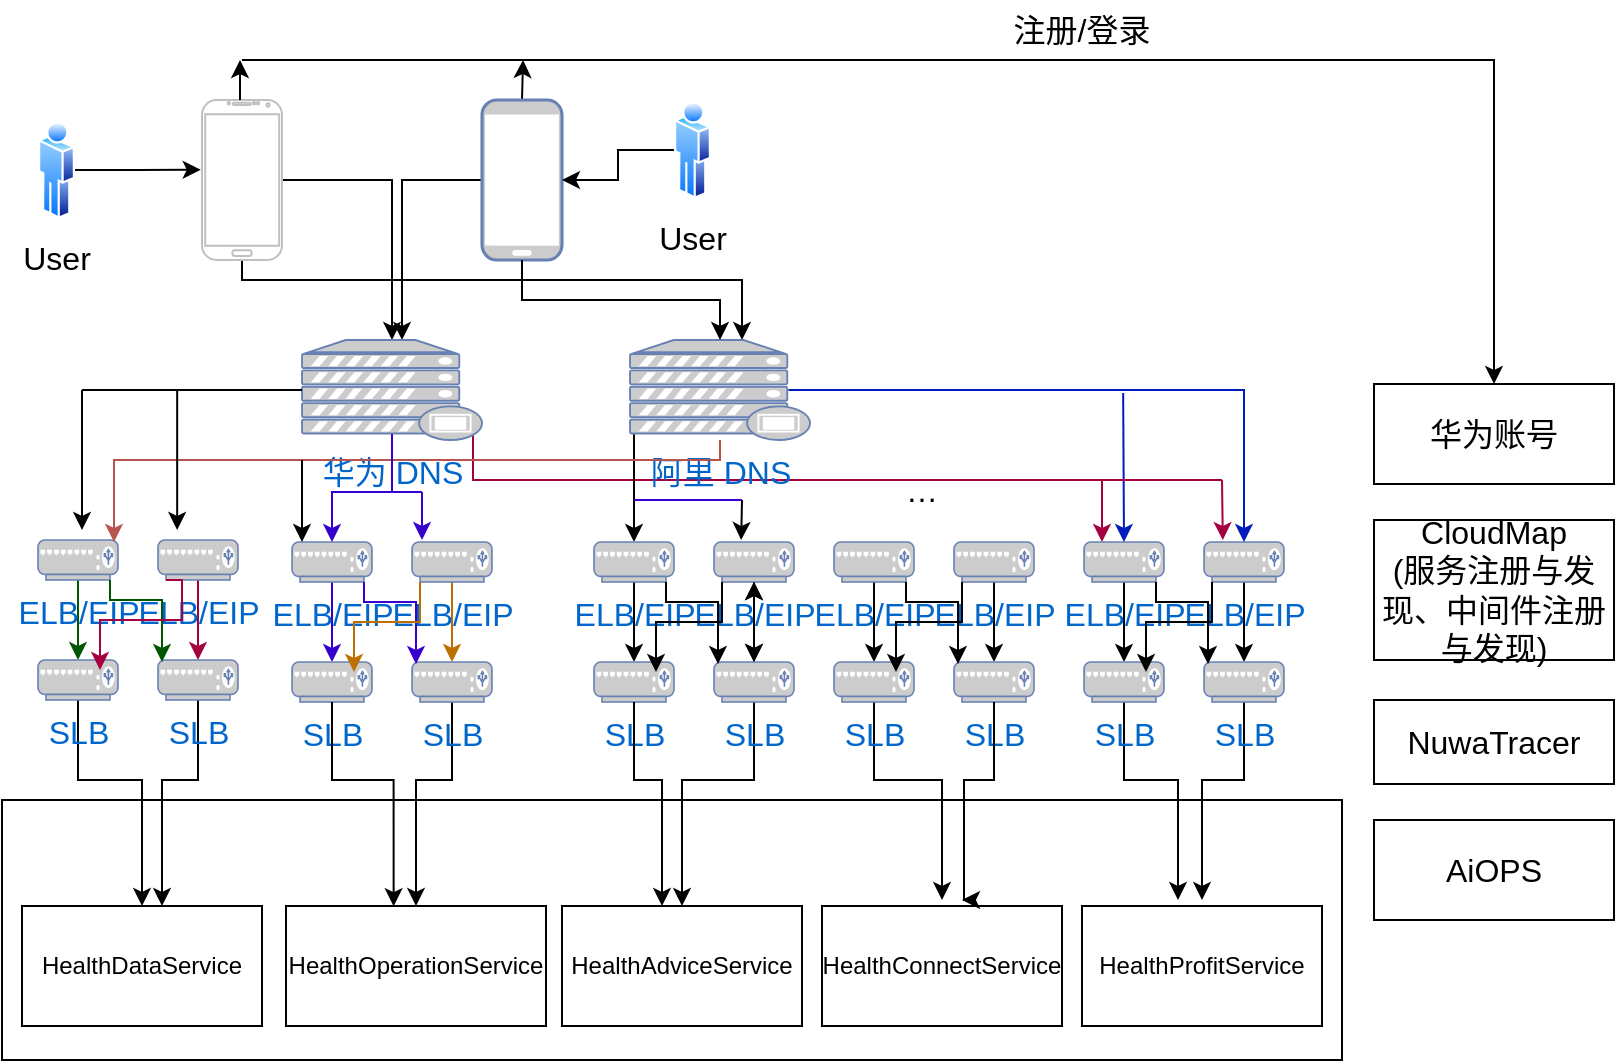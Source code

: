 <mxfile version="23.0.0" type="github">
  <diagram name="第 1 页" id="JbuPutZytbCK25REN7PR">
    <mxGraphModel dx="946" dy="1782" grid="1" gridSize="10" guides="1" tooltips="1" connect="1" arrows="1" fold="1" page="1" pageScale="1" pageWidth="827" pageHeight="1169" math="0" shadow="0">
      <root>
        <mxCell id="0" />
        <mxCell id="1" parent="0" />
        <mxCell id="YvnnRUKu41tw3babr-Li-1" value="" style="rounded=0;whiteSpace=wrap;html=1;fontSize=16;" vertex="1" parent="1">
          <mxGeometry x="10" y="360" width="670" height="130" as="geometry" />
        </mxCell>
        <mxCell id="YvnnRUKu41tw3babr-Li-2" value="华为账号" style="rounded=0;whiteSpace=wrap;html=1;fontSize=16;" vertex="1" parent="1">
          <mxGeometry x="696" y="152" width="120" height="50" as="geometry" />
        </mxCell>
        <mxCell id="YvnnRUKu41tw3babr-Li-3" value="HealthDataService" style="rounded=0;whiteSpace=wrap;html=1;fontSize=12;" vertex="1" parent="1">
          <mxGeometry x="20" y="413" width="120" height="60" as="geometry" />
        </mxCell>
        <mxCell id="YvnnRUKu41tw3babr-Li-4" value="HealthOperationService" style="rounded=0;whiteSpace=wrap;html=1;fontSize=12;" vertex="1" parent="1">
          <mxGeometry x="152" y="413" width="130" height="60" as="geometry" />
        </mxCell>
        <mxCell id="YvnnRUKu41tw3babr-Li-5" value="HealthAdviceService" style="rounded=0;whiteSpace=wrap;html=1;fontSize=12;" vertex="1" parent="1">
          <mxGeometry x="290" y="413" width="120" height="60" as="geometry" />
        </mxCell>
        <mxCell id="YvnnRUKu41tw3babr-Li-6" value="HealthConnectService" style="rounded=0;whiteSpace=wrap;html=1;fontSize=12;" vertex="1" parent="1">
          <mxGeometry x="420" y="413" width="120" height="60" as="geometry" />
        </mxCell>
        <mxCell id="YvnnRUKu41tw3babr-Li-7" value="HealthProfitService" style="rounded=0;whiteSpace=wrap;html=1;fontSize=12;" vertex="1" parent="1">
          <mxGeometry x="550" y="413" width="120" height="60" as="geometry" />
        </mxCell>
        <mxCell id="YvnnRUKu41tw3babr-Li-8" value="CloudMap&lt;br style=&quot;font-size: 16px;&quot;&gt;(服务注册与发现、中间件注册与发现)" style="rounded=0;whiteSpace=wrap;html=1;fontSize=16;" vertex="1" parent="1">
          <mxGeometry x="696" y="220" width="120" height="70" as="geometry" />
        </mxCell>
        <mxCell id="YvnnRUKu41tw3babr-Li-17" style="edgeStyle=orthogonalEdgeStyle;rounded=0;orthogonalLoop=1;jettySize=auto;html=1;fontSize=16;" edge="1" parent="1" source="YvnnRUKu41tw3babr-Li-10" target="YvnnRUKu41tw3babr-Li-15">
          <mxGeometry relative="1" as="geometry" />
        </mxCell>
        <mxCell id="YvnnRUKu41tw3babr-Li-19" style="edgeStyle=orthogonalEdgeStyle;rounded=0;orthogonalLoop=1;jettySize=auto;html=1;fontSize=16;" edge="1" parent="1" source="YvnnRUKu41tw3babr-Li-10" target="YvnnRUKu41tw3babr-Li-16">
          <mxGeometry relative="1" as="geometry">
            <Array as="points">
              <mxPoint x="130" y="100" />
              <mxPoint x="380" y="100" />
            </Array>
          </mxGeometry>
        </mxCell>
        <mxCell id="YvnnRUKu41tw3babr-Li-100" style="edgeStyle=orthogonalEdgeStyle;rounded=0;orthogonalLoop=1;jettySize=auto;html=1;entryX=0.5;entryY=0;entryDx=0;entryDy=0;fontSize=16;" edge="1" parent="1" source="YvnnRUKu41tw3babr-Li-84" target="YvnnRUKu41tw3babr-Li-2">
          <mxGeometry relative="1" as="geometry">
            <Array as="points">
              <mxPoint x="130" y="-10" />
              <mxPoint x="756" y="-10" />
            </Array>
          </mxGeometry>
        </mxCell>
        <mxCell id="YvnnRUKu41tw3babr-Li-10" value="" style="verticalLabelPosition=bottom;verticalAlign=top;html=1;shadow=0;dashed=0;strokeWidth=1;shape=mxgraph.android.phone2;strokeColor=#c0c0c0;fontSize=16;" vertex="1" parent="1">
          <mxGeometry x="110" y="10" width="40" height="80" as="geometry" />
        </mxCell>
        <mxCell id="YvnnRUKu41tw3babr-Li-21" style="edgeStyle=orthogonalEdgeStyle;rounded=0;orthogonalLoop=1;jettySize=auto;html=1;exitX=0;exitY=0.5;exitDx=0;exitDy=0;exitPerimeter=0;fontSize=16;" edge="1" parent="1" source="YvnnRUKu41tw3babr-Li-11" target="YvnnRUKu41tw3babr-Li-15">
          <mxGeometry relative="1" as="geometry">
            <Array as="points">
              <mxPoint x="210" y="50" />
            </Array>
          </mxGeometry>
        </mxCell>
        <mxCell id="YvnnRUKu41tw3babr-Li-102" style="edgeStyle=orthogonalEdgeStyle;rounded=0;orthogonalLoop=1;jettySize=auto;html=1;exitX=0.5;exitY=0;exitDx=0;exitDy=0;exitPerimeter=0;fontSize=16;" edge="1" parent="1" source="YvnnRUKu41tw3babr-Li-11">
          <mxGeometry relative="1" as="geometry">
            <mxPoint x="270.529" y="-10" as="targetPoint" />
          </mxGeometry>
        </mxCell>
        <mxCell id="YvnnRUKu41tw3babr-Li-11" value="" style="fontColor=#0066CC;verticalAlign=top;verticalLabelPosition=bottom;labelPosition=center;align=center;html=1;outlineConnect=0;fillColor=#CCCCCC;strokeColor=#6881B3;gradientColor=none;gradientDirection=north;strokeWidth=2;shape=mxgraph.networks.mobile;fontSize=16;" vertex="1" parent="1">
          <mxGeometry x="250" y="10" width="40" height="80" as="geometry" />
        </mxCell>
        <mxCell id="YvnnRUKu41tw3babr-Li-28" style="edgeStyle=orthogonalEdgeStyle;rounded=0;orthogonalLoop=1;jettySize=auto;html=1;exitX=0.5;exitY=1;exitDx=0;exitDy=0;exitPerimeter=0;fillColor=#008a00;strokeColor=#005700;fontSize=16;" edge="1" parent="1" source="YvnnRUKu41tw3babr-Li-13" target="YvnnRUKu41tw3babr-Li-24">
          <mxGeometry relative="1" as="geometry" />
        </mxCell>
        <mxCell id="YvnnRUKu41tw3babr-Li-13" value="ELB/EIP" style="fontColor=#0066CC;verticalAlign=top;verticalLabelPosition=bottom;labelPosition=center;align=center;html=1;outlineConnect=0;fillColor=#CCCCCC;strokeColor=#6881B3;gradientColor=none;gradientDirection=north;strokeWidth=2;shape=mxgraph.networks.load_balancer;fontSize=16;" vertex="1" parent="1">
          <mxGeometry x="28" y="230" width="40" height="20" as="geometry" />
        </mxCell>
        <mxCell id="YvnnRUKu41tw3babr-Li-26" value="" style="edgeStyle=orthogonalEdgeStyle;rounded=0;orthogonalLoop=1;jettySize=auto;html=1;fillColor=#d80073;strokeColor=#A50040;fontSize=16;" edge="1" parent="1" source="YvnnRUKu41tw3babr-Li-14" target="YvnnRUKu41tw3babr-Li-25">
          <mxGeometry relative="1" as="geometry" />
        </mxCell>
        <mxCell id="YvnnRUKu41tw3babr-Li-14" value="ELB/EIP" style="fontColor=#0066CC;verticalAlign=top;verticalLabelPosition=bottom;labelPosition=center;align=center;html=1;outlineConnect=0;fillColor=#CCCCCC;strokeColor=#6881B3;gradientColor=none;gradientDirection=north;strokeWidth=2;shape=mxgraph.networks.load_balancer;fontSize=16;" vertex="1" parent="1">
          <mxGeometry x="88" y="230" width="40" height="20" as="geometry" />
        </mxCell>
        <mxCell id="YvnnRUKu41tw3babr-Li-131" style="edgeStyle=orthogonalEdgeStyle;rounded=0;orthogonalLoop=1;jettySize=auto;html=1;exitX=0.95;exitY=0.95;exitDx=0;exitDy=0;exitPerimeter=0;fillColor=#d80073;strokeColor=#A50040;fontSize=16;" edge="1" parent="1" source="YvnnRUKu41tw3babr-Li-15" target="YvnnRUKu41tw3babr-Li-66">
          <mxGeometry relative="1" as="geometry">
            <Array as="points">
              <mxPoint x="246" y="200" />
              <mxPoint x="560" y="200" />
            </Array>
          </mxGeometry>
        </mxCell>
        <mxCell id="YvnnRUKu41tw3babr-Li-15" value="华为 DNS" style="fontColor=#0066CC;verticalAlign=top;verticalLabelPosition=bottom;labelPosition=center;align=center;html=1;outlineConnect=0;fillColor=#CCCCCC;strokeColor=#6881B3;gradientColor=none;gradientDirection=north;strokeWidth=2;shape=mxgraph.networks.proxy_server;fontSize=16;" vertex="1" parent="1">
          <mxGeometry x="160" y="130" width="90" height="50" as="geometry" />
        </mxCell>
        <mxCell id="YvnnRUKu41tw3babr-Li-122" style="edgeStyle=orthogonalEdgeStyle;rounded=0;orthogonalLoop=1;jettySize=auto;html=1;exitX=0;exitY=0.93;exitDx=0;exitDy=0;exitPerimeter=0;fontSize=16;" edge="1" parent="1" source="YvnnRUKu41tw3babr-Li-16" target="YvnnRUKu41tw3babr-Li-50">
          <mxGeometry relative="1" as="geometry">
            <Array as="points">
              <mxPoint x="326" y="177" />
            </Array>
          </mxGeometry>
        </mxCell>
        <mxCell id="YvnnRUKu41tw3babr-Li-16" value="阿里 DNS" style="fontColor=#0066CC;verticalAlign=top;verticalLabelPosition=bottom;labelPosition=center;align=center;html=1;outlineConnect=0;fillColor=#CCCCCC;strokeColor=#6881B3;gradientColor=none;gradientDirection=north;strokeWidth=2;shape=mxgraph.networks.proxy_server;fontSize=16;" vertex="1" parent="1">
          <mxGeometry x="324" y="130" width="90" height="50" as="geometry" />
        </mxCell>
        <mxCell id="YvnnRUKu41tw3babr-Li-20" style="edgeStyle=orthogonalEdgeStyle;rounded=0;orthogonalLoop=1;jettySize=auto;html=1;exitX=0.5;exitY=1;exitDx=0;exitDy=0;exitPerimeter=0;entryX=0.5;entryY=0;entryDx=0;entryDy=0;entryPerimeter=0;fontSize=16;" edge="1" parent="1" source="YvnnRUKu41tw3babr-Li-11" target="YvnnRUKu41tw3babr-Li-16">
          <mxGeometry relative="1" as="geometry" />
        </mxCell>
        <mxCell id="YvnnRUKu41tw3babr-Li-39" value="" style="edgeStyle=orthogonalEdgeStyle;rounded=0;orthogonalLoop=1;jettySize=auto;html=1;fontSize=16;" edge="1" parent="1" source="YvnnRUKu41tw3babr-Li-24" target="YvnnRUKu41tw3babr-Li-3">
          <mxGeometry relative="1" as="geometry">
            <Array as="points">
              <mxPoint x="48" y="350" />
              <mxPoint x="80" y="350" />
            </Array>
          </mxGeometry>
        </mxCell>
        <mxCell id="YvnnRUKu41tw3babr-Li-24" value="SLB" style="fontColor=#0066CC;verticalAlign=top;verticalLabelPosition=bottom;labelPosition=center;align=center;html=1;outlineConnect=0;fillColor=#CCCCCC;strokeColor=#6881B3;gradientColor=none;gradientDirection=north;strokeWidth=2;shape=mxgraph.networks.load_balancer;fontSize=16;" vertex="1" parent="1">
          <mxGeometry x="28" y="290" width="40" height="20" as="geometry" />
        </mxCell>
        <mxCell id="YvnnRUKu41tw3babr-Li-40" value="" style="edgeStyle=orthogonalEdgeStyle;rounded=0;orthogonalLoop=1;jettySize=auto;html=1;fontSize=16;" edge="1" parent="1" source="YvnnRUKu41tw3babr-Li-25" target="YvnnRUKu41tw3babr-Li-3">
          <mxGeometry relative="1" as="geometry">
            <Array as="points">
              <mxPoint x="108" y="350" />
              <mxPoint x="90" y="350" />
            </Array>
          </mxGeometry>
        </mxCell>
        <mxCell id="YvnnRUKu41tw3babr-Li-25" value="SLB" style="fontColor=#0066CC;verticalAlign=top;verticalLabelPosition=bottom;labelPosition=center;align=center;html=1;outlineConnect=0;fillColor=#CCCCCC;strokeColor=#6881B3;gradientColor=none;gradientDirection=north;strokeWidth=2;shape=mxgraph.networks.load_balancer;fontSize=16;" vertex="1" parent="1">
          <mxGeometry x="88" y="290" width="40" height="20" as="geometry" />
        </mxCell>
        <mxCell id="YvnnRUKu41tw3babr-Li-29" style="edgeStyle=orthogonalEdgeStyle;rounded=0;orthogonalLoop=1;jettySize=auto;html=1;exitX=0.9;exitY=1;exitDx=0;exitDy=0;exitPerimeter=0;entryX=0.05;entryY=0.05;entryDx=0;entryDy=0;entryPerimeter=0;fillColor=#008a00;strokeColor=#005700;fontSize=16;" edge="1" parent="1" source="YvnnRUKu41tw3babr-Li-13" target="YvnnRUKu41tw3babr-Li-25">
          <mxGeometry relative="1" as="geometry">
            <Array as="points">
              <mxPoint x="64" y="260" />
              <mxPoint x="90" y="260" />
            </Array>
          </mxGeometry>
        </mxCell>
        <mxCell id="YvnnRUKu41tw3babr-Li-30" style="edgeStyle=orthogonalEdgeStyle;rounded=0;orthogonalLoop=1;jettySize=auto;html=1;exitX=0.1;exitY=1;exitDx=0;exitDy=0;exitPerimeter=0;entryX=0.775;entryY=0.25;entryDx=0;entryDy=0;entryPerimeter=0;fillColor=#d80073;strokeColor=#A50040;fontSize=16;" edge="1" parent="1" source="YvnnRUKu41tw3babr-Li-14" target="YvnnRUKu41tw3babr-Li-24">
          <mxGeometry relative="1" as="geometry">
            <Array as="points">
              <mxPoint x="100" y="250" />
              <mxPoint x="100" y="270" />
              <mxPoint x="59" y="270" />
            </Array>
          </mxGeometry>
        </mxCell>
        <mxCell id="YvnnRUKu41tw3babr-Li-41" style="edgeStyle=orthogonalEdgeStyle;rounded=0;orthogonalLoop=1;jettySize=auto;html=1;exitX=0.5;exitY=1;exitDx=0;exitDy=0;exitPerimeter=0;fillColor=#6a00ff;strokeColor=#3700CC;fontSize=16;" edge="1" parent="1" source="YvnnRUKu41tw3babr-Li-42" target="YvnnRUKu41tw3babr-Li-45">
          <mxGeometry relative="1" as="geometry" />
        </mxCell>
        <mxCell id="YvnnRUKu41tw3babr-Li-42" value="ELB/EIP" style="fontColor=#0066CC;verticalAlign=top;verticalLabelPosition=bottom;labelPosition=center;align=center;html=1;outlineConnect=0;fillColor=#CCCCCC;strokeColor=#6881B3;gradientColor=none;gradientDirection=north;strokeWidth=2;shape=mxgraph.networks.load_balancer;fontSize=16;" vertex="1" parent="1">
          <mxGeometry x="155" y="231" width="40" height="20" as="geometry" />
        </mxCell>
        <mxCell id="YvnnRUKu41tw3babr-Li-43" value="" style="edgeStyle=orthogonalEdgeStyle;rounded=0;orthogonalLoop=1;jettySize=auto;html=1;fillColor=#f0a30a;strokeColor=#BD7000;fontSize=16;" edge="1" parent="1" source="YvnnRUKu41tw3babr-Li-44" target="YvnnRUKu41tw3babr-Li-46">
          <mxGeometry relative="1" as="geometry" />
        </mxCell>
        <mxCell id="YvnnRUKu41tw3babr-Li-44" value="ELB/EIP" style="fontColor=#0066CC;verticalAlign=top;verticalLabelPosition=bottom;labelPosition=center;align=center;html=1;outlineConnect=0;fillColor=#CCCCCC;strokeColor=#6881B3;gradientColor=none;gradientDirection=north;strokeWidth=2;shape=mxgraph.networks.load_balancer;fontSize=16;" vertex="1" parent="1">
          <mxGeometry x="215" y="231" width="40" height="20" as="geometry" />
        </mxCell>
        <mxCell id="YvnnRUKu41tw3babr-Li-45" value="SLB" style="fontColor=#0066CC;verticalAlign=top;verticalLabelPosition=bottom;labelPosition=center;align=center;html=1;outlineConnect=0;fillColor=#CCCCCC;strokeColor=#6881B3;gradientColor=none;gradientDirection=north;strokeWidth=2;shape=mxgraph.networks.load_balancer;fontSize=16;" vertex="1" parent="1">
          <mxGeometry x="155" y="291" width="40" height="20" as="geometry" />
        </mxCell>
        <mxCell id="YvnnRUKu41tw3babr-Li-92" style="edgeStyle=orthogonalEdgeStyle;rounded=0;orthogonalLoop=1;jettySize=auto;html=1;exitX=0.5;exitY=1;exitDx=0;exitDy=0;exitPerimeter=0;entryX=0.5;entryY=0;entryDx=0;entryDy=0;fontSize=16;" edge="1" parent="1" source="YvnnRUKu41tw3babr-Li-46" target="YvnnRUKu41tw3babr-Li-4">
          <mxGeometry relative="1" as="geometry">
            <Array as="points">
              <mxPoint x="235" y="350" />
              <mxPoint x="217" y="350" />
            </Array>
          </mxGeometry>
        </mxCell>
        <mxCell id="YvnnRUKu41tw3babr-Li-46" value="SLB" style="fontColor=#0066CC;verticalAlign=top;verticalLabelPosition=bottom;labelPosition=center;align=center;html=1;outlineConnect=0;fillColor=#CCCCCC;strokeColor=#6881B3;gradientColor=none;gradientDirection=north;strokeWidth=2;shape=mxgraph.networks.load_balancer;fontSize=16;" vertex="1" parent="1">
          <mxGeometry x="215" y="291" width="40" height="20" as="geometry" />
        </mxCell>
        <mxCell id="YvnnRUKu41tw3babr-Li-47" style="edgeStyle=orthogonalEdgeStyle;rounded=0;orthogonalLoop=1;jettySize=auto;html=1;exitX=0.9;exitY=1;exitDx=0;exitDy=0;exitPerimeter=0;entryX=0.05;entryY=0.05;entryDx=0;entryDy=0;entryPerimeter=0;fillColor=#6a00ff;strokeColor=#3700CC;fontSize=16;" edge="1" parent="1" source="YvnnRUKu41tw3babr-Li-42" target="YvnnRUKu41tw3babr-Li-46">
          <mxGeometry relative="1" as="geometry">
            <Array as="points">
              <mxPoint x="191" y="261" />
              <mxPoint x="217" y="261" />
            </Array>
          </mxGeometry>
        </mxCell>
        <mxCell id="YvnnRUKu41tw3babr-Li-48" style="edgeStyle=orthogonalEdgeStyle;rounded=0;orthogonalLoop=1;jettySize=auto;html=1;exitX=0.1;exitY=1;exitDx=0;exitDy=0;exitPerimeter=0;entryX=0.775;entryY=0.25;entryDx=0;entryDy=0;entryPerimeter=0;fillColor=#f0a30a;strokeColor=#BD7000;fontSize=16;" edge="1" parent="1" source="YvnnRUKu41tw3babr-Li-44" target="YvnnRUKu41tw3babr-Li-45">
          <mxGeometry relative="1" as="geometry">
            <Array as="points">
              <mxPoint x="219" y="271" />
              <mxPoint x="186" y="271" />
            </Array>
          </mxGeometry>
        </mxCell>
        <mxCell id="YvnnRUKu41tw3babr-Li-49" style="edgeStyle=orthogonalEdgeStyle;rounded=0;orthogonalLoop=1;jettySize=auto;html=1;exitX=0.5;exitY=1;exitDx=0;exitDy=0;exitPerimeter=0;fontSize=16;" edge="1" parent="1" source="YvnnRUKu41tw3babr-Li-50" target="YvnnRUKu41tw3babr-Li-53">
          <mxGeometry relative="1" as="geometry" />
        </mxCell>
        <mxCell id="YvnnRUKu41tw3babr-Li-50" value="ELB/EIP" style="fontColor=#0066CC;verticalAlign=top;verticalLabelPosition=bottom;labelPosition=center;align=center;html=1;outlineConnect=0;fillColor=#CCCCCC;strokeColor=#6881B3;gradientColor=none;gradientDirection=north;strokeWidth=2;shape=mxgraph.networks.load_balancer;fontSize=16;" vertex="1" parent="1">
          <mxGeometry x="306" y="231" width="40" height="20" as="geometry" />
        </mxCell>
        <mxCell id="YvnnRUKu41tw3babr-Li-51" value="" style="edgeStyle=orthogonalEdgeStyle;rounded=0;orthogonalLoop=1;jettySize=auto;html=1;fontSize=16;" edge="1" parent="1" source="YvnnRUKu41tw3babr-Li-52" target="YvnnRUKu41tw3babr-Li-54">
          <mxGeometry relative="1" as="geometry" />
        </mxCell>
        <mxCell id="YvnnRUKu41tw3babr-Li-112" value="" style="edgeStyle=orthogonalEdgeStyle;rounded=0;orthogonalLoop=1;jettySize=auto;html=1;fontSize=16;" edge="1" parent="1" source="YvnnRUKu41tw3babr-Li-52" target="YvnnRUKu41tw3babr-Li-54">
          <mxGeometry relative="1" as="geometry" />
        </mxCell>
        <mxCell id="YvnnRUKu41tw3babr-Li-52" value="ELB/EIP" style="fontColor=#0066CC;verticalAlign=top;verticalLabelPosition=bottom;labelPosition=center;align=center;html=1;outlineConnect=0;fillColor=#CCCCCC;strokeColor=#6881B3;gradientColor=none;gradientDirection=north;strokeWidth=2;shape=mxgraph.networks.load_balancer;fontSize=16;" vertex="1" parent="1">
          <mxGeometry x="366" y="231" width="40" height="20" as="geometry" />
        </mxCell>
        <mxCell id="YvnnRUKu41tw3babr-Li-53" value="SLB" style="fontColor=#0066CC;verticalAlign=top;verticalLabelPosition=bottom;labelPosition=center;align=center;html=1;outlineConnect=0;fillColor=#CCCCCC;strokeColor=#6881B3;gradientColor=none;gradientDirection=north;strokeWidth=2;shape=mxgraph.networks.load_balancer;fontSize=16;" vertex="1" parent="1">
          <mxGeometry x="306" y="291" width="40" height="20" as="geometry" />
        </mxCell>
        <mxCell id="YvnnRUKu41tw3babr-Li-111" value="" style="edgeStyle=orthogonalEdgeStyle;rounded=0;orthogonalLoop=1;jettySize=auto;html=1;fontSize=16;" edge="1" parent="1" source="YvnnRUKu41tw3babr-Li-54" target="YvnnRUKu41tw3babr-Li-52">
          <mxGeometry relative="1" as="geometry" />
        </mxCell>
        <mxCell id="YvnnRUKu41tw3babr-Li-117" value="" style="edgeStyle=orthogonalEdgeStyle;rounded=0;orthogonalLoop=1;jettySize=auto;html=1;fontSize=16;" edge="1" parent="1" source="YvnnRUKu41tw3babr-Li-54" target="YvnnRUKu41tw3babr-Li-52">
          <mxGeometry relative="1" as="geometry" />
        </mxCell>
        <mxCell id="YvnnRUKu41tw3babr-Li-136" style="edgeStyle=orthogonalEdgeStyle;rounded=0;orthogonalLoop=1;jettySize=auto;html=1;exitX=0.5;exitY=1;exitDx=0;exitDy=0;exitPerimeter=0;" edge="1" parent="1" source="YvnnRUKu41tw3babr-Li-54" target="YvnnRUKu41tw3babr-Li-5">
          <mxGeometry relative="1" as="geometry">
            <Array as="points">
              <mxPoint x="386" y="350" />
              <mxPoint x="350" y="350" />
            </Array>
          </mxGeometry>
        </mxCell>
        <mxCell id="YvnnRUKu41tw3babr-Li-54" value="SLB" style="fontColor=#0066CC;verticalAlign=top;verticalLabelPosition=bottom;labelPosition=center;align=center;html=1;outlineConnect=0;fillColor=#CCCCCC;strokeColor=#6881B3;gradientColor=none;gradientDirection=north;strokeWidth=2;shape=mxgraph.networks.load_balancer;fontSize=16;" vertex="1" parent="1">
          <mxGeometry x="366" y="291" width="40" height="20" as="geometry" />
        </mxCell>
        <mxCell id="YvnnRUKu41tw3babr-Li-55" style="edgeStyle=orthogonalEdgeStyle;rounded=0;orthogonalLoop=1;jettySize=auto;html=1;exitX=0.9;exitY=1;exitDx=0;exitDy=0;exitPerimeter=0;entryX=0.05;entryY=0.05;entryDx=0;entryDy=0;entryPerimeter=0;fontSize=16;" edge="1" parent="1" source="YvnnRUKu41tw3babr-Li-50" target="YvnnRUKu41tw3babr-Li-54">
          <mxGeometry relative="1" as="geometry">
            <Array as="points">
              <mxPoint x="342" y="261" />
              <mxPoint x="368" y="261" />
            </Array>
          </mxGeometry>
        </mxCell>
        <mxCell id="YvnnRUKu41tw3babr-Li-56" style="edgeStyle=orthogonalEdgeStyle;rounded=0;orthogonalLoop=1;jettySize=auto;html=1;exitX=0.1;exitY=1;exitDx=0;exitDy=0;exitPerimeter=0;entryX=0.775;entryY=0.25;entryDx=0;entryDy=0;entryPerimeter=0;fontSize=16;" edge="1" parent="1" source="YvnnRUKu41tw3babr-Li-52" target="YvnnRUKu41tw3babr-Li-53">
          <mxGeometry relative="1" as="geometry">
            <Array as="points">
              <mxPoint x="370" y="271" />
              <mxPoint x="337" y="271" />
            </Array>
          </mxGeometry>
        </mxCell>
        <mxCell id="YvnnRUKu41tw3babr-Li-57" style="edgeStyle=orthogonalEdgeStyle;rounded=0;orthogonalLoop=1;jettySize=auto;html=1;exitX=0.5;exitY=1;exitDx=0;exitDy=0;exitPerimeter=0;fontSize=16;" edge="1" parent="1" source="YvnnRUKu41tw3babr-Li-58" target="YvnnRUKu41tw3babr-Li-61">
          <mxGeometry relative="1" as="geometry" />
        </mxCell>
        <mxCell id="YvnnRUKu41tw3babr-Li-58" value="ELB/EIP" style="fontColor=#0066CC;verticalAlign=top;verticalLabelPosition=bottom;labelPosition=center;align=center;html=1;outlineConnect=0;fillColor=#CCCCCC;strokeColor=#6881B3;gradientColor=none;gradientDirection=north;strokeWidth=2;shape=mxgraph.networks.load_balancer;fontSize=16;" vertex="1" parent="1">
          <mxGeometry x="426" y="231" width="40" height="20" as="geometry" />
        </mxCell>
        <mxCell id="YvnnRUKu41tw3babr-Li-59" value="" style="edgeStyle=orthogonalEdgeStyle;rounded=0;orthogonalLoop=1;jettySize=auto;html=1;fontSize=16;" edge="1" parent="1" source="YvnnRUKu41tw3babr-Li-60" target="YvnnRUKu41tw3babr-Li-62">
          <mxGeometry relative="1" as="geometry" />
        </mxCell>
        <mxCell id="YvnnRUKu41tw3babr-Li-60" value="ELB/EIP" style="fontColor=#0066CC;verticalAlign=top;verticalLabelPosition=bottom;labelPosition=center;align=center;html=1;outlineConnect=0;fillColor=#CCCCCC;strokeColor=#6881B3;gradientColor=none;gradientDirection=north;strokeWidth=2;shape=mxgraph.networks.load_balancer;fontSize=16;" vertex="1" parent="1">
          <mxGeometry x="486" y="231" width="40" height="20" as="geometry" />
        </mxCell>
        <mxCell id="YvnnRUKu41tw3babr-Li-137" style="edgeStyle=orthogonalEdgeStyle;rounded=0;orthogonalLoop=1;jettySize=auto;html=1;exitX=0.5;exitY=1;exitDx=0;exitDy=0;exitPerimeter=0;" edge="1" parent="1" source="YvnnRUKu41tw3babr-Li-61">
          <mxGeometry relative="1" as="geometry">
            <mxPoint x="480" y="410" as="targetPoint" />
            <Array as="points">
              <mxPoint x="446" y="350" />
              <mxPoint x="480" y="350" />
            </Array>
          </mxGeometry>
        </mxCell>
        <mxCell id="YvnnRUKu41tw3babr-Li-61" value="SLB" style="fontColor=#0066CC;verticalAlign=top;verticalLabelPosition=bottom;labelPosition=center;align=center;html=1;outlineConnect=0;fillColor=#CCCCCC;strokeColor=#6881B3;gradientColor=none;gradientDirection=north;strokeWidth=2;shape=mxgraph.networks.load_balancer;fontSize=16;" vertex="1" parent="1">
          <mxGeometry x="426" y="291" width="40" height="20" as="geometry" />
        </mxCell>
        <mxCell id="YvnnRUKu41tw3babr-Li-62" value="SLB" style="fontColor=#0066CC;verticalAlign=top;verticalLabelPosition=bottom;labelPosition=center;align=center;html=1;outlineConnect=0;fillColor=#CCCCCC;strokeColor=#6881B3;gradientColor=none;gradientDirection=north;strokeWidth=2;shape=mxgraph.networks.load_balancer;fontSize=16;" vertex="1" parent="1">
          <mxGeometry x="486" y="291" width="40" height="20" as="geometry" />
        </mxCell>
        <mxCell id="YvnnRUKu41tw3babr-Li-63" style="edgeStyle=orthogonalEdgeStyle;rounded=0;orthogonalLoop=1;jettySize=auto;html=1;exitX=0.9;exitY=1;exitDx=0;exitDy=0;exitPerimeter=0;entryX=0.05;entryY=0.05;entryDx=0;entryDy=0;entryPerimeter=0;fontSize=16;" edge="1" parent="1" source="YvnnRUKu41tw3babr-Li-58" target="YvnnRUKu41tw3babr-Li-62">
          <mxGeometry relative="1" as="geometry">
            <Array as="points">
              <mxPoint x="462" y="261" />
              <mxPoint x="488" y="261" />
            </Array>
          </mxGeometry>
        </mxCell>
        <mxCell id="YvnnRUKu41tw3babr-Li-64" style="edgeStyle=orthogonalEdgeStyle;rounded=0;orthogonalLoop=1;jettySize=auto;html=1;exitX=0.1;exitY=1;exitDx=0;exitDy=0;exitPerimeter=0;entryX=0.775;entryY=0.25;entryDx=0;entryDy=0;entryPerimeter=0;fontSize=16;" edge="1" parent="1" source="YvnnRUKu41tw3babr-Li-60" target="YvnnRUKu41tw3babr-Li-61">
          <mxGeometry relative="1" as="geometry">
            <Array as="points">
              <mxPoint x="490" y="271" />
              <mxPoint x="457" y="271" />
            </Array>
          </mxGeometry>
        </mxCell>
        <mxCell id="YvnnRUKu41tw3babr-Li-65" style="edgeStyle=orthogonalEdgeStyle;rounded=0;orthogonalLoop=1;jettySize=auto;html=1;exitX=0.5;exitY=1;exitDx=0;exitDy=0;exitPerimeter=0;fontSize=16;" edge="1" parent="1" source="YvnnRUKu41tw3babr-Li-66" target="YvnnRUKu41tw3babr-Li-69">
          <mxGeometry relative="1" as="geometry" />
        </mxCell>
        <mxCell id="YvnnRUKu41tw3babr-Li-66" value="ELB/EIP" style="fontColor=#0066CC;verticalAlign=top;verticalLabelPosition=bottom;labelPosition=center;align=center;html=1;outlineConnect=0;fillColor=#CCCCCC;strokeColor=#6881B3;gradientColor=none;gradientDirection=north;strokeWidth=2;shape=mxgraph.networks.load_balancer;fontSize=16;" vertex="1" parent="1">
          <mxGeometry x="551" y="231" width="40" height="20" as="geometry" />
        </mxCell>
        <mxCell id="YvnnRUKu41tw3babr-Li-67" value="" style="edgeStyle=orthogonalEdgeStyle;rounded=0;orthogonalLoop=1;jettySize=auto;html=1;fontSize=16;" edge="1" parent="1" source="YvnnRUKu41tw3babr-Li-68" target="YvnnRUKu41tw3babr-Li-70">
          <mxGeometry relative="1" as="geometry" />
        </mxCell>
        <mxCell id="YvnnRUKu41tw3babr-Li-68" value="ELB/EIP" style="fontColor=#0066CC;verticalAlign=top;verticalLabelPosition=bottom;labelPosition=center;align=center;html=1;outlineConnect=0;fillColor=#CCCCCC;strokeColor=#6881B3;gradientColor=none;gradientDirection=north;strokeWidth=2;shape=mxgraph.networks.load_balancer;fontSize=16;" vertex="1" parent="1">
          <mxGeometry x="611" y="231" width="40" height="20" as="geometry" />
        </mxCell>
        <mxCell id="YvnnRUKu41tw3babr-Li-140" style="edgeStyle=orthogonalEdgeStyle;rounded=0;orthogonalLoop=1;jettySize=auto;html=1;exitX=0.5;exitY=1;exitDx=0;exitDy=0;exitPerimeter=0;" edge="1" parent="1" source="YvnnRUKu41tw3babr-Li-69">
          <mxGeometry relative="1" as="geometry">
            <mxPoint x="598" y="410" as="targetPoint" />
            <Array as="points">
              <mxPoint x="571" y="350" />
              <mxPoint x="598" y="350" />
            </Array>
          </mxGeometry>
        </mxCell>
        <mxCell id="YvnnRUKu41tw3babr-Li-69" value="SLB" style="fontColor=#0066CC;verticalAlign=top;verticalLabelPosition=bottom;labelPosition=center;align=center;html=1;outlineConnect=0;fillColor=#CCCCCC;strokeColor=#6881B3;gradientColor=none;gradientDirection=north;strokeWidth=2;shape=mxgraph.networks.load_balancer;fontSize=16;" vertex="1" parent="1">
          <mxGeometry x="551" y="291" width="40" height="20" as="geometry" />
        </mxCell>
        <mxCell id="YvnnRUKu41tw3babr-Li-141" style="edgeStyle=orthogonalEdgeStyle;rounded=0;orthogonalLoop=1;jettySize=auto;html=1;exitX=0.5;exitY=1;exitDx=0;exitDy=0;exitPerimeter=0;" edge="1" parent="1" source="YvnnRUKu41tw3babr-Li-70">
          <mxGeometry relative="1" as="geometry">
            <mxPoint x="610" y="410" as="targetPoint" />
            <Array as="points">
              <mxPoint x="631" y="350" />
              <mxPoint x="610" y="350" />
            </Array>
          </mxGeometry>
        </mxCell>
        <mxCell id="YvnnRUKu41tw3babr-Li-70" value="SLB" style="fontColor=#0066CC;verticalAlign=top;verticalLabelPosition=bottom;labelPosition=center;align=center;html=1;outlineConnect=0;fillColor=#CCCCCC;strokeColor=#6881B3;gradientColor=none;gradientDirection=north;strokeWidth=2;shape=mxgraph.networks.load_balancer;fontSize=16;" vertex="1" parent="1">
          <mxGeometry x="611" y="291" width="40" height="20" as="geometry" />
        </mxCell>
        <mxCell id="YvnnRUKu41tw3babr-Li-71" style="edgeStyle=orthogonalEdgeStyle;rounded=0;orthogonalLoop=1;jettySize=auto;html=1;exitX=0.9;exitY=1;exitDx=0;exitDy=0;exitPerimeter=0;entryX=0.05;entryY=0.05;entryDx=0;entryDy=0;entryPerimeter=0;fontSize=16;" edge="1" parent="1" source="YvnnRUKu41tw3babr-Li-66" target="YvnnRUKu41tw3babr-Li-70">
          <mxGeometry relative="1" as="geometry">
            <Array as="points">
              <mxPoint x="587" y="261" />
              <mxPoint x="613" y="261" />
            </Array>
          </mxGeometry>
        </mxCell>
        <mxCell id="YvnnRUKu41tw3babr-Li-72" style="edgeStyle=orthogonalEdgeStyle;rounded=0;orthogonalLoop=1;jettySize=auto;html=1;exitX=0.1;exitY=1;exitDx=0;exitDy=0;exitPerimeter=0;entryX=0.775;entryY=0.25;entryDx=0;entryDy=0;entryPerimeter=0;fontSize=16;" edge="1" parent="1" source="YvnnRUKu41tw3babr-Li-68" target="YvnnRUKu41tw3babr-Li-69">
          <mxGeometry relative="1" as="geometry">
            <Array as="points">
              <mxPoint x="615" y="271" />
              <mxPoint x="582" y="271" />
            </Array>
          </mxGeometry>
        </mxCell>
        <mxCell id="YvnnRUKu41tw3babr-Li-73" style="edgeStyle=orthogonalEdgeStyle;rounded=0;orthogonalLoop=1;jettySize=auto;html=1;entryX=0.95;entryY=0.05;entryDx=0;entryDy=0;entryPerimeter=0;fillColor=#f8cecc;strokeColor=#b85450;fontSize=16;" edge="1" parent="1" source="YvnnRUKu41tw3babr-Li-16" target="YvnnRUKu41tw3babr-Li-13">
          <mxGeometry relative="1" as="geometry">
            <Array as="points">
              <mxPoint x="369" y="190" />
              <mxPoint x="66" y="190" />
            </Array>
          </mxGeometry>
        </mxCell>
        <mxCell id="YvnnRUKu41tw3babr-Li-82" value="NuwaTracer" style="rounded=0;whiteSpace=wrap;html=1;fontSize=16;" vertex="1" parent="1">
          <mxGeometry x="696" y="310" width="120" height="42" as="geometry" />
        </mxCell>
        <mxCell id="YvnnRUKu41tw3babr-Li-83" value="AiOPS" style="rounded=0;whiteSpace=wrap;html=1;fontSize=16;" vertex="1" parent="1">
          <mxGeometry x="696" y="370" width="120" height="50" as="geometry" />
        </mxCell>
        <mxCell id="YvnnRUKu41tw3babr-Li-86" style="edgeStyle=orthogonalEdgeStyle;rounded=0;orthogonalLoop=1;jettySize=auto;html=1;exitX=0.5;exitY=0.94;exitDx=0;exitDy=0;exitPerimeter=0;entryX=0.5;entryY=0;entryDx=0;entryDy=0;entryPerimeter=0;fillColor=#6a00ff;strokeColor=#3700CC;fontSize=16;" edge="1" parent="1" source="YvnnRUKu41tw3babr-Li-15" target="YvnnRUKu41tw3babr-Li-42">
          <mxGeometry relative="1" as="geometry">
            <Array as="points">
              <mxPoint x="205" y="206" />
              <mxPoint x="175" y="206" />
            </Array>
          </mxGeometry>
        </mxCell>
        <mxCell id="YvnnRUKu41tw3babr-Li-93" style="edgeStyle=orthogonalEdgeStyle;rounded=0;orthogonalLoop=1;jettySize=auto;html=1;exitX=0.5;exitY=1;exitDx=0;exitDy=0;exitPerimeter=0;entryX=0.414;entryY=0.002;entryDx=0;entryDy=0;entryPerimeter=0;fontSize=16;" edge="1" parent="1" source="YvnnRUKu41tw3babr-Li-45" target="YvnnRUKu41tw3babr-Li-4">
          <mxGeometry relative="1" as="geometry">
            <Array as="points">
              <mxPoint x="175" y="350" />
              <mxPoint x="206" y="350" />
            </Array>
          </mxGeometry>
        </mxCell>
        <mxCell id="YvnnRUKu41tw3babr-Li-95" value="User" style="image;aspect=fixed;perimeter=ellipsePerimeter;html=1;align=center;shadow=0;dashed=0;spacingTop=3;image=img/lib/active_directory/user.svg;fontSize=16;" vertex="1" parent="1">
          <mxGeometry x="28" y="20" width="18.5" height="50" as="geometry" />
        </mxCell>
        <mxCell id="YvnnRUKu41tw3babr-Li-96" style="edgeStyle=orthogonalEdgeStyle;rounded=0;orthogonalLoop=1;jettySize=auto;html=1;exitX=1;exitY=0.5;exitDx=0;exitDy=0;entryX=-0.016;entryY=0.436;entryDx=0;entryDy=0;entryPerimeter=0;fontSize=16;" edge="1" parent="1" source="YvnnRUKu41tw3babr-Li-95" target="YvnnRUKu41tw3babr-Li-10">
          <mxGeometry relative="1" as="geometry" />
        </mxCell>
        <mxCell id="YvnnRUKu41tw3babr-Li-134" style="edgeStyle=orthogonalEdgeStyle;rounded=0;orthogonalLoop=1;jettySize=auto;html=1;exitX=0;exitY=0.5;exitDx=0;exitDy=0;fontSize=16;" edge="1" parent="1" source="YvnnRUKu41tw3babr-Li-98" target="YvnnRUKu41tw3babr-Li-11">
          <mxGeometry relative="1" as="geometry" />
        </mxCell>
        <mxCell id="YvnnRUKu41tw3babr-Li-98" value="User" style="image;aspect=fixed;perimeter=ellipsePerimeter;html=1;align=center;shadow=0;dashed=0;spacingTop=3;image=img/lib/active_directory/user.svg;fontSize=16;" vertex="1" parent="1">
          <mxGeometry x="346" y="10" width="18.5" height="50" as="geometry" />
        </mxCell>
        <mxCell id="YvnnRUKu41tw3babr-Li-104" value="" style="endArrow=classic;html=1;rounded=0;fontSize=16;" edge="1" parent="1">
          <mxGeometry width="50" height="50" relative="1" as="geometry">
            <mxPoint x="129" y="10" as="sourcePoint" />
            <mxPoint x="129" y="-10" as="targetPoint" />
          </mxGeometry>
        </mxCell>
        <mxCell id="YvnnRUKu41tw3babr-Li-84" value="注册/登录" style="text;html=1;strokeColor=none;fillColor=none;align=center;verticalAlign=middle;whiteSpace=wrap;rounded=0;fontSize=16;" vertex="1" parent="1">
          <mxGeometry x="510" y="-40" width="80" height="30" as="geometry" />
        </mxCell>
        <mxCell id="YvnnRUKu41tw3babr-Li-109" value="…" style="text;html=1;strokeColor=none;fillColor=none;align=center;verticalAlign=middle;whiteSpace=wrap;rounded=0;fontSize=16;" vertex="1" parent="1">
          <mxGeometry x="420" y="190" width="100" height="30" as="geometry" />
        </mxCell>
        <mxCell id="YvnnRUKu41tw3babr-Li-110" value="" style="endArrow=none;html=1;rounded=0;entryX=0;entryY=0.5;entryDx=0;entryDy=0;entryPerimeter=0;fontSize=16;" edge="1" parent="1" target="YvnnRUKu41tw3babr-Li-15">
          <mxGeometry width="50" height="50" relative="1" as="geometry">
            <mxPoint x="50" y="155" as="sourcePoint" />
            <mxPoint x="111" y="118" as="targetPoint" />
          </mxGeometry>
        </mxCell>
        <mxCell id="YvnnRUKu41tw3babr-Li-116" value="" style="endArrow=classic;html=1;rounded=0;entryX=0.5;entryY=0;entryDx=0;entryDy=0;entryPerimeter=0;fontSize=16;" edge="1" parent="1">
          <mxGeometry width="50" height="50" relative="1" as="geometry">
            <mxPoint x="50" y="155" as="sourcePoint" />
            <mxPoint x="50" y="225" as="targetPoint" />
          </mxGeometry>
        </mxCell>
        <mxCell id="YvnnRUKu41tw3babr-Li-118" value="" style="endArrow=classic;html=1;rounded=0;entryX=0.5;entryY=0;entryDx=0;entryDy=0;entryPerimeter=0;fontSize=16;" edge="1" parent="1">
          <mxGeometry width="50" height="50" relative="1" as="geometry">
            <mxPoint x="97.58" y="155" as="sourcePoint" />
            <mxPoint x="97.58" y="225" as="targetPoint" />
          </mxGeometry>
        </mxCell>
        <mxCell id="YvnnRUKu41tw3babr-Li-119" value="" style="endArrow=classic;html=1;rounded=0;entryX=0.5;entryY=0;entryDx=0;entryDy=0;entryPerimeter=0;fontSize=16;" edge="1" parent="1">
          <mxGeometry width="50" height="50" relative="1" as="geometry">
            <mxPoint x="160" y="190" as="sourcePoint" />
            <mxPoint x="160" y="231" as="targetPoint" />
          </mxGeometry>
        </mxCell>
        <mxCell id="YvnnRUKu41tw3babr-Li-120" value="" style="endArrow=classic;html=1;rounded=0;fillColor=#6a00ff;strokeColor=#3700CC;fontSize=16;" edge="1" parent="1">
          <mxGeometry width="50" height="50" relative="1" as="geometry">
            <mxPoint x="220" y="206" as="sourcePoint" />
            <mxPoint x="220" y="230" as="targetPoint" />
          </mxGeometry>
        </mxCell>
        <mxCell id="YvnnRUKu41tw3babr-Li-121" value="" style="endArrow=none;html=1;rounded=0;fillColor=#6a00ff;strokeColor=#3700CC;fontSize=16;" edge="1" parent="1">
          <mxGeometry width="50" height="50" relative="1" as="geometry">
            <mxPoint x="204" y="206" as="sourcePoint" />
            <mxPoint x="220" y="206" as="targetPoint" />
          </mxGeometry>
        </mxCell>
        <mxCell id="YvnnRUKu41tw3babr-Li-123" value="" style="endArrow=classic;html=1;rounded=0;entryX=0.5;entryY=0;entryDx=0;entryDy=0;entryPerimeter=0;fontSize=16;" edge="1" parent="1">
          <mxGeometry width="50" height="50" relative="1" as="geometry">
            <mxPoint x="380" y="210" as="sourcePoint" />
            <mxPoint x="379.58" y="230" as="targetPoint" />
          </mxGeometry>
        </mxCell>
        <mxCell id="YvnnRUKu41tw3babr-Li-124" value="" style="endArrow=none;html=1;rounded=0;fillColor=#6a00ff;strokeColor=#3700CC;fontSize=16;" edge="1" parent="1">
          <mxGeometry width="50" height="50" relative="1" as="geometry">
            <mxPoint x="326" y="210" as="sourcePoint" />
            <mxPoint x="380" y="210" as="targetPoint" />
          </mxGeometry>
        </mxCell>
        <mxCell id="YvnnRUKu41tw3babr-Li-126" style="edgeStyle=orthogonalEdgeStyle;rounded=0;orthogonalLoop=1;jettySize=auto;html=1;exitX=0.88;exitY=0.5;exitDx=0;exitDy=0;exitPerimeter=0;entryX=0.5;entryY=0;entryDx=0;entryDy=0;entryPerimeter=0;fillColor=#0050ef;strokeColor=#001DBC;fontSize=16;" edge="1" parent="1" source="YvnnRUKu41tw3babr-Li-16" target="YvnnRUKu41tw3babr-Li-68">
          <mxGeometry relative="1" as="geometry" />
        </mxCell>
        <mxCell id="YvnnRUKu41tw3babr-Li-127" value="" style="endArrow=classic;html=1;rounded=0;entryX=0.5;entryY=0;entryDx=0;entryDy=0;entryPerimeter=0;fillColor=#0050ef;strokeColor=#001DBC;fontSize=16;" edge="1" parent="1" target="YvnnRUKu41tw3babr-Li-66">
          <mxGeometry width="50" height="50" relative="1" as="geometry">
            <mxPoint x="570.58" y="156.5" as="sourcePoint" />
            <mxPoint x="571" y="198" as="targetPoint" />
          </mxGeometry>
        </mxCell>
        <mxCell id="YvnnRUKu41tw3babr-Li-132" value="" style="endArrow=none;html=1;rounded=0;fillColor=#d80073;strokeColor=#A50040;fontSize=16;" edge="1" parent="1">
          <mxGeometry width="50" height="50" relative="1" as="geometry">
            <mxPoint x="550" y="200" as="sourcePoint" />
            <mxPoint x="620" y="200" as="targetPoint" />
          </mxGeometry>
        </mxCell>
        <mxCell id="YvnnRUKu41tw3babr-Li-133" value="" style="endArrow=classic;html=1;rounded=0;entryX=0.5;entryY=0;entryDx=0;entryDy=0;entryPerimeter=0;fillColor=#d80073;strokeColor=#A50040;fontSize=16;" edge="1" parent="1">
          <mxGeometry width="50" height="50" relative="1" as="geometry">
            <mxPoint x="620" y="200" as="sourcePoint" />
            <mxPoint x="620.42" y="230" as="targetPoint" />
          </mxGeometry>
        </mxCell>
        <mxCell id="YvnnRUKu41tw3babr-Li-135" style="edgeStyle=orthogonalEdgeStyle;rounded=0;orthogonalLoop=1;jettySize=auto;html=1;exitX=0.5;exitY=1;exitDx=0;exitDy=0;exitPerimeter=0;" edge="1" parent="1" source="YvnnRUKu41tw3babr-Li-53" target="YvnnRUKu41tw3babr-Li-5">
          <mxGeometry relative="1" as="geometry">
            <Array as="points">
              <mxPoint x="326" y="350" />
              <mxPoint x="340" y="350" />
            </Array>
          </mxGeometry>
        </mxCell>
        <mxCell id="YvnnRUKu41tw3babr-Li-139" style="edgeStyle=orthogonalEdgeStyle;rounded=0;orthogonalLoop=1;jettySize=auto;html=1;exitX=0.5;exitY=1;exitDx=0;exitDy=0;exitPerimeter=0;" edge="1" parent="1" source="YvnnRUKu41tw3babr-Li-62">
          <mxGeometry relative="1" as="geometry">
            <mxPoint x="490" y="410" as="targetPoint" />
            <Array as="points">
              <mxPoint x="506" y="350" />
              <mxPoint x="491" y="350" />
            </Array>
          </mxGeometry>
        </mxCell>
      </root>
    </mxGraphModel>
  </diagram>
</mxfile>
